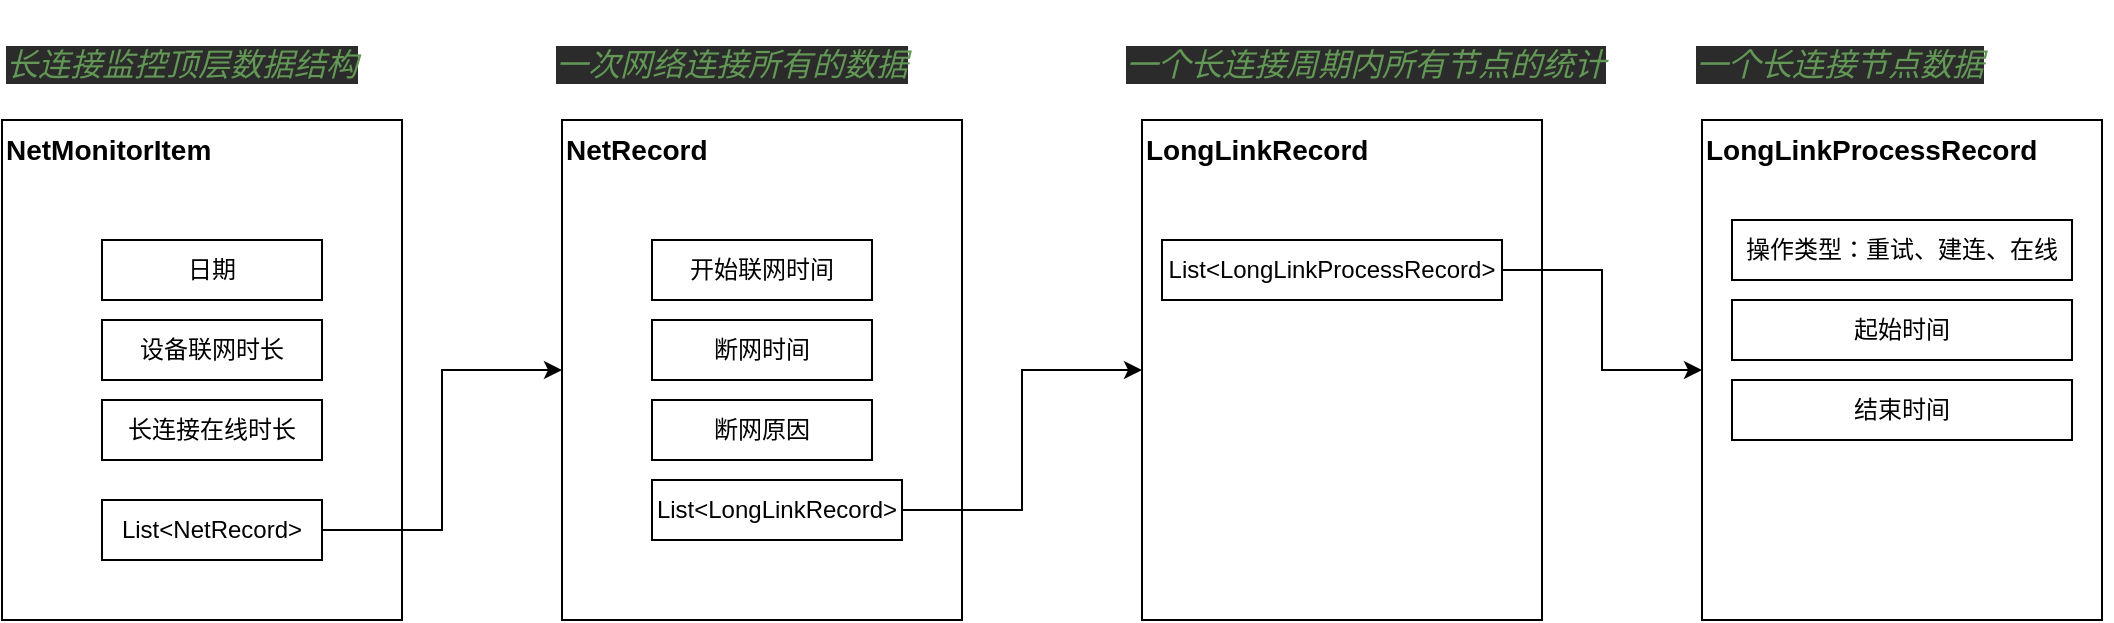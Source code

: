 <mxfile version="21.8.0" type="github">
  <diagram name="第 1 页" id="k-R1aL5fzKZIVAKiTC7A">
    <mxGraphModel dx="1426" dy="750" grid="1" gridSize="10" guides="1" tooltips="1" connect="1" arrows="1" fold="1" page="1" pageScale="1" pageWidth="827" pageHeight="1169" math="0" shadow="0">
      <root>
        <mxCell id="0" />
        <mxCell id="1" parent="0" />
        <mxCell id="MHevzhJdQo1GKjj7JKp8-1" value="NetMonitorItem" style="html=1;whiteSpace=wrap;align=left;verticalAlign=top;fontStyle=1;fontSize=14;" vertex="1" parent="1">
          <mxGeometry x="280" y="160" width="200" height="250" as="geometry" />
        </mxCell>
        <mxCell id="MHevzhJdQo1GKjj7JKp8-2" value="&lt;pre style=&quot;background-color:#2b2b2b;color:#a9b7c6;font-family:&#39;Arial Unicode MS&#39;;font-size:12.0pt;&quot;&gt;&lt;span style=&quot;color:#629755;font-style:italic;&quot;&gt;长连接监控顶层数据结构&lt;/span&gt;&lt;/pre&gt;" style="text;whiteSpace=wrap;html=1;" vertex="1" parent="1">
          <mxGeometry x="280" y="100" width="210" height="70" as="geometry" />
        </mxCell>
        <mxCell id="MHevzhJdQo1GKjj7JKp8-3" value="日期" style="html=1;whiteSpace=wrap;" vertex="1" parent="1">
          <mxGeometry x="330" y="220" width="110" height="30" as="geometry" />
        </mxCell>
        <mxCell id="MHevzhJdQo1GKjj7JKp8-4" value="设备联网时长" style="html=1;whiteSpace=wrap;" vertex="1" parent="1">
          <mxGeometry x="330" y="260" width="110" height="30" as="geometry" />
        </mxCell>
        <mxCell id="MHevzhJdQo1GKjj7JKp8-5" value="长连接在线时长" style="html=1;whiteSpace=wrap;" vertex="1" parent="1">
          <mxGeometry x="330" y="300" width="110" height="30" as="geometry" />
        </mxCell>
        <mxCell id="MHevzhJdQo1GKjj7JKp8-10" style="edgeStyle=orthogonalEdgeStyle;rounded=0;orthogonalLoop=1;jettySize=auto;html=1;" edge="1" parent="1" source="MHevzhJdQo1GKjj7JKp8-8" target="MHevzhJdQo1GKjj7JKp8-9">
          <mxGeometry relative="1" as="geometry" />
        </mxCell>
        <mxCell id="MHevzhJdQo1GKjj7JKp8-8" value="List&amp;lt;NetRecord&amp;gt;" style="html=1;whiteSpace=wrap;" vertex="1" parent="1">
          <mxGeometry x="330" y="350" width="110" height="30" as="geometry" />
        </mxCell>
        <mxCell id="MHevzhJdQo1GKjj7JKp8-9" value="NetRecord" style="html=1;whiteSpace=wrap;align=left;verticalAlign=top;fontStyle=1;fontSize=14;" vertex="1" parent="1">
          <mxGeometry x="560" y="160" width="200" height="250" as="geometry" />
        </mxCell>
        <mxCell id="MHevzhJdQo1GKjj7JKp8-11" value="&lt;pre style=&quot;background-color: rgb(43, 43, 43); font-family: &amp;quot;Arial Unicode MS&amp;quot;; font-size: 12pt;&quot;&gt;&lt;font color=&quot;#629755&quot;&gt;&lt;i&gt;一次网络连接所有的数据&lt;/i&gt;&lt;/font&gt;&lt;/pre&gt;" style="text;whiteSpace=wrap;html=1;" vertex="1" parent="1">
          <mxGeometry x="555" y="100" width="210" height="70" as="geometry" />
        </mxCell>
        <mxCell id="MHevzhJdQo1GKjj7JKp8-12" value="开始联网时间" style="html=1;whiteSpace=wrap;" vertex="1" parent="1">
          <mxGeometry x="605" y="220" width="110" height="30" as="geometry" />
        </mxCell>
        <mxCell id="MHevzhJdQo1GKjj7JKp8-13" value="断网时间" style="html=1;whiteSpace=wrap;" vertex="1" parent="1">
          <mxGeometry x="605" y="260" width="110" height="30" as="geometry" />
        </mxCell>
        <mxCell id="MHevzhJdQo1GKjj7JKp8-14" value="断网原因" style="html=1;whiteSpace=wrap;" vertex="1" parent="1">
          <mxGeometry x="605" y="300" width="110" height="30" as="geometry" />
        </mxCell>
        <mxCell id="MHevzhJdQo1GKjj7JKp8-21" style="edgeStyle=orthogonalEdgeStyle;rounded=0;orthogonalLoop=1;jettySize=auto;html=1;entryX=0;entryY=0.5;entryDx=0;entryDy=0;" edge="1" parent="1" source="MHevzhJdQo1GKjj7JKp8-17" target="MHevzhJdQo1GKjj7JKp8-18">
          <mxGeometry relative="1" as="geometry" />
        </mxCell>
        <mxCell id="MHevzhJdQo1GKjj7JKp8-17" value="List&amp;lt;LongLinkRecord&amp;gt;" style="html=1;whiteSpace=wrap;" vertex="1" parent="1">
          <mxGeometry x="605" y="340" width="125" height="30" as="geometry" />
        </mxCell>
        <mxCell id="MHevzhJdQo1GKjj7JKp8-18" value="LongLinkRecord" style="html=1;whiteSpace=wrap;align=left;verticalAlign=top;fontStyle=1;fontSize=14;" vertex="1" parent="1">
          <mxGeometry x="850" y="160" width="200" height="250" as="geometry" />
        </mxCell>
        <mxCell id="MHevzhJdQo1GKjj7JKp8-19" value="&lt;pre style=&quot;background-color: rgb(43, 43, 43); font-family: &amp;quot;Arial Unicode MS&amp;quot;; font-size: 12pt;&quot;&gt;&lt;font color=&quot;#629755&quot;&gt;&lt;i&gt;一个长连接周期内所有节点的统计&lt;/i&gt;&lt;/font&gt;&lt;/pre&gt;" style="text;whiteSpace=wrap;html=1;" vertex="1" parent="1">
          <mxGeometry x="840" y="100" width="210" height="70" as="geometry" />
        </mxCell>
        <mxCell id="MHevzhJdQo1GKjj7JKp8-26" style="edgeStyle=orthogonalEdgeStyle;rounded=0;orthogonalLoop=1;jettySize=auto;html=1;" edge="1" parent="1" source="MHevzhJdQo1GKjj7JKp8-20" target="MHevzhJdQo1GKjj7JKp8-22">
          <mxGeometry relative="1" as="geometry" />
        </mxCell>
        <mxCell id="MHevzhJdQo1GKjj7JKp8-20" value="List&amp;lt;LongLinkProcessRecord&amp;gt;" style="html=1;whiteSpace=wrap;" vertex="1" parent="1">
          <mxGeometry x="860" y="220" width="170" height="30" as="geometry" />
        </mxCell>
        <mxCell id="MHevzhJdQo1GKjj7JKp8-22" value="LongLinkProcessRecord" style="html=1;whiteSpace=wrap;align=left;verticalAlign=top;fontStyle=1;fontSize=14;" vertex="1" parent="1">
          <mxGeometry x="1130" y="160" width="200" height="250" as="geometry" />
        </mxCell>
        <mxCell id="MHevzhJdQo1GKjj7JKp8-23" value="操作类型：重试、建连、在线" style="html=1;whiteSpace=wrap;" vertex="1" parent="1">
          <mxGeometry x="1145" y="210" width="170" height="30" as="geometry" />
        </mxCell>
        <mxCell id="MHevzhJdQo1GKjj7JKp8-24" value="起始时间" style="html=1;whiteSpace=wrap;" vertex="1" parent="1">
          <mxGeometry x="1145" y="250" width="170" height="30" as="geometry" />
        </mxCell>
        <mxCell id="MHevzhJdQo1GKjj7JKp8-25" value="结束时间" style="html=1;whiteSpace=wrap;" vertex="1" parent="1">
          <mxGeometry x="1145" y="290" width="170" height="30" as="geometry" />
        </mxCell>
        <mxCell id="MHevzhJdQo1GKjj7JKp8-27" value="&lt;pre style=&quot;background-color: rgb(43, 43, 43); font-family: &amp;quot;Arial Unicode MS&amp;quot;; font-size: 12pt;&quot;&gt;&lt;font color=&quot;#629755&quot;&gt;&lt;i&gt;一个长连接节点数据&lt;/i&gt;&lt;/font&gt;&lt;/pre&gt;" style="text;whiteSpace=wrap;html=1;" vertex="1" parent="1">
          <mxGeometry x="1125" y="100" width="210" height="70" as="geometry" />
        </mxCell>
      </root>
    </mxGraphModel>
  </diagram>
</mxfile>
